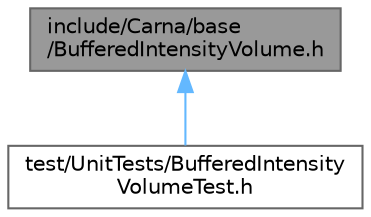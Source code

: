 digraph "include/Carna/base/BufferedIntensityVolume.h"
{
 // LATEX_PDF_SIZE
  bgcolor="transparent";
  edge [fontname=Helvetica,fontsize=10,labelfontname=Helvetica,labelfontsize=10];
  node [fontname=Helvetica,fontsize=10,shape=box,height=0.2,width=0.4];
  Node1 [id="Node000001",label="include/Carna/base\l/BufferedIntensityVolume.h",height=0.2,width=0.4,color="gray40", fillcolor="grey60", style="filled", fontcolor="black",tooltip="Defines Carna::base::BufferedIntensityVolume."];
  Node1 -> Node2 [id="edge1_Node000001_Node000002",dir="back",color="steelblue1",style="solid",tooltip=" "];
  Node2 [id="Node000002",label="test/UnitTests/BufferedIntensity\lVolumeTest.h",height=0.2,width=0.4,color="grey40", fillcolor="white", style="filled",URL="$BufferedIntensityVolumeTest_8h_source.html",tooltip=" "];
}
